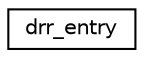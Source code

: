 digraph "Graphical Class Hierarchy"
{
  edge [fontname="Helvetica",fontsize="10",labelfontname="Helvetica",labelfontsize="10"];
  node [fontname="Helvetica",fontsize="10",shape=record];
  rankdir="LR";
  Node1 [label="drr_entry",height=0.2,width=0.4,color="black", fillcolor="white", style="filled",URL="$de/d56/structdrr__entry.html",tooltip="drr entry information "];
}
